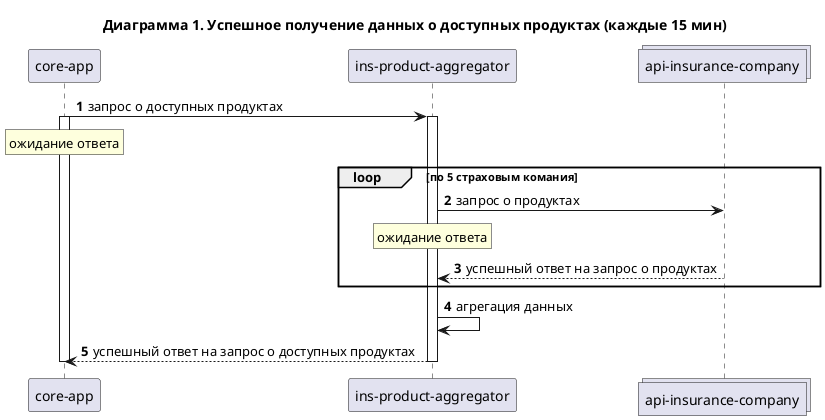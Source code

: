 @startuml

title Диаграмма 1. Успешное получение данных о доступных продуктах (каждые 15 мин)

participant "core-app" as CoreApp
participant "ins-product-aggregator" as InsProductAggregator
collections "api-insurance-company" as ApiInsuranceCompany

autonumber

CoreApp -> InsProductAggregator: запрос о доступных продуктах
activate CoreApp
rnote over CoreApp : ожидание ответа

activate InsProductAggregator

loop по 5 страховым комания
    InsProductAggregator -> ApiInsuranceCompany: запрос о продуктах
    rnote over InsProductAggregator : ожидание ответа
    InsProductAggregator <-- ApiInsuranceCompany: успешный ответ на запрос о продуктах
end
InsProductAggregator -> InsProductAggregator: агрегация данных
CoreApp <-- InsProductAggregator: успешный ответ на запрос о доступных продуктах
deactivate InsProductAggregator
deactivate CoreApp


@enduml